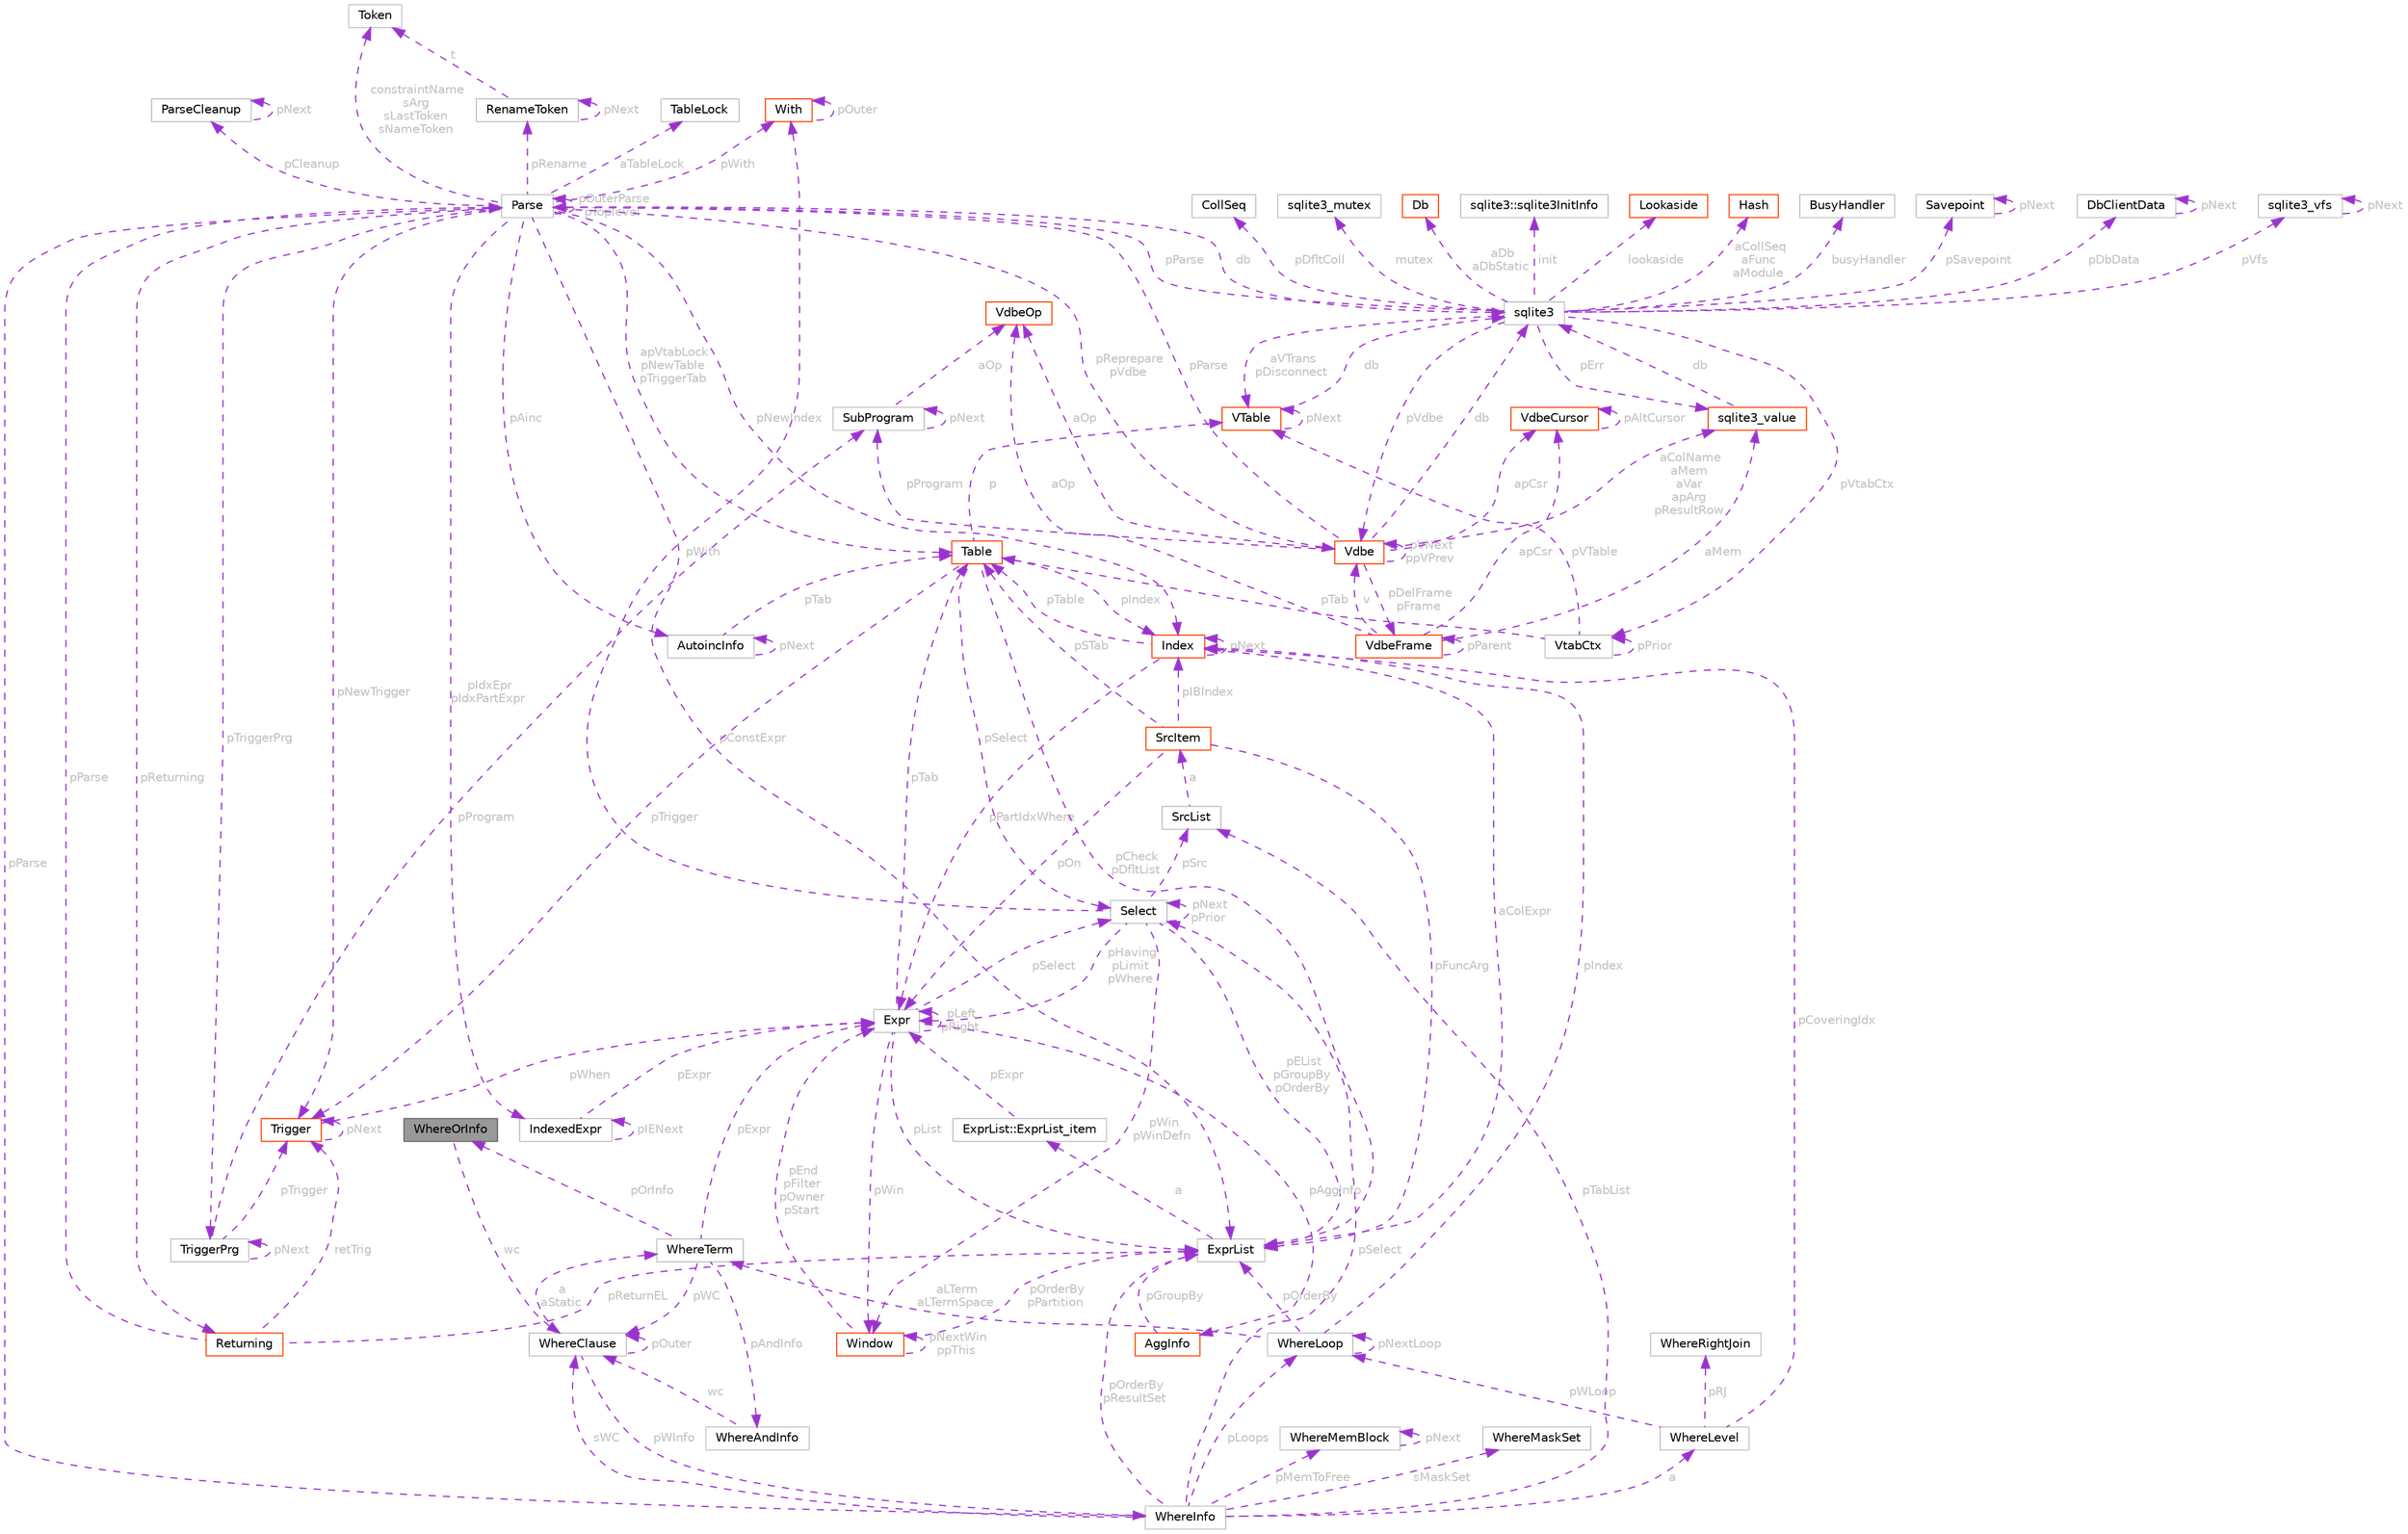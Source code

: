 digraph "WhereOrInfo"
{
 // LATEX_PDF_SIZE
  bgcolor="transparent";
  edge [fontname=Helvetica,fontsize=10,labelfontname=Helvetica,labelfontsize=10];
  node [fontname=Helvetica,fontsize=10,shape=box,height=0.2,width=0.4];
  Node1 [id="Node000001",label="WhereOrInfo",height=0.2,width=0.4,color="gray40", fillcolor="grey60", style="filled", fontcolor="black",tooltip=" "];
  Node2 -> Node1 [id="edge1_Node000001_Node000002",dir="back",color="darkorchid3",style="dashed",tooltip=" ",label=" wc",fontcolor="grey" ];
  Node2 [id="Node000002",label="WhereClause",height=0.2,width=0.4,color="grey75", fillcolor="white", style="filled",URL="$structWhereClause.html",tooltip=" "];
  Node3 -> Node2 [id="edge2_Node000002_Node000003",dir="back",color="darkorchid3",style="dashed",tooltip=" ",label=" pWInfo",fontcolor="grey" ];
  Node3 [id="Node000003",label="WhereInfo",height=0.2,width=0.4,color="grey75", fillcolor="white", style="filled",URL="$structWhereInfo.html",tooltip=" "];
  Node4 -> Node3 [id="edge3_Node000003_Node000004",dir="back",color="darkorchid3",style="dashed",tooltip=" ",label=" pParse",fontcolor="grey" ];
  Node4 [id="Node000004",label="Parse",height=0.2,width=0.4,color="grey75", fillcolor="white", style="filled",URL="$structParse.html",tooltip=" "];
  Node5 -> Node4 [id="edge4_Node000004_Node000005",dir="back",color="darkorchid3",style="dashed",tooltip=" ",label=" db",fontcolor="grey" ];
  Node5 [id="Node000005",label="sqlite3",height=0.2,width=0.4,color="grey75", fillcolor="white", style="filled",URL="$structsqlite3.html",tooltip=" "];
  Node6 -> Node5 [id="edge5_Node000005_Node000006",dir="back",color="darkorchid3",style="dashed",tooltip=" ",label=" pVfs",fontcolor="grey" ];
  Node6 [id="Node000006",label="sqlite3_vfs",height=0.2,width=0.4,color="grey75", fillcolor="white", style="filled",URL="$structsqlite3__vfs.html",tooltip=" "];
  Node6 -> Node6 [id="edge6_Node000006_Node000006",dir="back",color="darkorchid3",style="dashed",tooltip=" ",label=" pNext",fontcolor="grey" ];
  Node7 -> Node5 [id="edge7_Node000005_Node000007",dir="back",color="darkorchid3",style="dashed",tooltip=" ",label=" pVdbe",fontcolor="grey" ];
  Node7 [id="Node000007",label="Vdbe",height=0.2,width=0.4,color="orangered", fillcolor="white", style="filled",URL="$structVdbe.html",tooltip=" "];
  Node5 -> Node7 [id="edge8_Node000007_Node000005",dir="back",color="darkorchid3",style="dashed",tooltip=" ",label=" db",fontcolor="grey" ];
  Node7 -> Node7 [id="edge9_Node000007_Node000007",dir="back",color="darkorchid3",style="dashed",tooltip=" ",label=" pVNext\nppVPrev",fontcolor="grey" ];
  Node4 -> Node7 [id="edge10_Node000007_Node000004",dir="back",color="darkorchid3",style="dashed",tooltip=" ",label=" pParse",fontcolor="grey" ];
  Node8 -> Node7 [id="edge11_Node000007_Node000008",dir="back",color="darkorchid3",style="dashed",tooltip=" ",label=" aColName\naMem\naVar\napArg\npResultRow",fontcolor="grey" ];
  Node8 [id="Node000008",label="sqlite3_value",height=0.2,width=0.4,color="orangered", fillcolor="white", style="filled",URL="$structsqlite3__value.html",tooltip=" "];
  Node5 -> Node8 [id="edge12_Node000008_Node000005",dir="back",color="darkorchid3",style="dashed",tooltip=" ",label=" db",fontcolor="grey" ];
  Node12 -> Node7 [id="edge13_Node000007_Node000012",dir="back",color="darkorchid3",style="dashed",tooltip=" ",label=" apCsr",fontcolor="grey" ];
  Node12 [id="Node000012",label="VdbeCursor",height=0.2,width=0.4,color="orangered", fillcolor="white", style="filled",URL="$structVdbeCursor.html",tooltip=" "];
  Node12 -> Node12 [id="edge14_Node000012_Node000012",dir="back",color="darkorchid3",style="dashed",tooltip=" ",label=" pAltCursor",fontcolor="grey" ];
  Node47 -> Node7 [id="edge15_Node000007_Node000047",dir="back",color="darkorchid3",style="dashed",tooltip=" ",label=" aOp",fontcolor="grey" ];
  Node47 [id="Node000047",label="VdbeOp",height=0.2,width=0.4,color="orangered", fillcolor="white", style="filled",URL="$structVdbeOp.html",tooltip=" "];
  Node82 -> Node7 [id="edge16_Node000007_Node000082",dir="back",color="darkorchid3",style="dashed",tooltip=" ",label=" pDelFrame\npFrame",fontcolor="grey" ];
  Node82 [id="Node000082",label="VdbeFrame",height=0.2,width=0.4,color="orangered", fillcolor="white", style="filled",URL="$structVdbeFrame.html",tooltip=" "];
  Node7 -> Node82 [id="edge17_Node000082_Node000007",dir="back",color="darkorchid3",style="dashed",tooltip=" ",label=" v",fontcolor="grey" ];
  Node82 -> Node82 [id="edge18_Node000082_Node000082",dir="back",color="darkorchid3",style="dashed",tooltip=" ",label=" pParent",fontcolor="grey" ];
  Node47 -> Node82 [id="edge19_Node000082_Node000047",dir="back",color="darkorchid3",style="dashed",tooltip=" ",label=" aOp",fontcolor="grey" ];
  Node8 -> Node82 [id="edge20_Node000082_Node000008",dir="back",color="darkorchid3",style="dashed",tooltip=" ",label=" aMem",fontcolor="grey" ];
  Node12 -> Node82 [id="edge21_Node000082_Node000012",dir="back",color="darkorchid3",style="dashed",tooltip=" ",label=" apCsr",fontcolor="grey" ];
  Node80 -> Node7 [id="edge22_Node000007_Node000080",dir="back",color="darkorchid3",style="dashed",tooltip=" ",label=" pProgram",fontcolor="grey" ];
  Node80 [id="Node000080",label="SubProgram",height=0.2,width=0.4,color="grey75", fillcolor="white", style="filled",URL="$structSubProgram.html",tooltip=" "];
  Node47 -> Node80 [id="edge23_Node000080_Node000047",dir="back",color="darkorchid3",style="dashed",tooltip=" ",label=" aOp",fontcolor="grey" ];
  Node80 -> Node80 [id="edge24_Node000080_Node000080",dir="back",color="darkorchid3",style="dashed",tooltip=" ",label=" pNext",fontcolor="grey" ];
  Node29 -> Node5 [id="edge25_Node000005_Node000029",dir="back",color="darkorchid3",style="dashed",tooltip=" ",label=" pDfltColl",fontcolor="grey" ];
  Node29 [id="Node000029",label="CollSeq",height=0.2,width=0.4,color="grey75", fillcolor="white", style="filled",URL="$structCollSeq.html",tooltip=" "];
  Node31 -> Node5 [id="edge26_Node000005_Node000031",dir="back",color="darkorchid3",style="dashed",tooltip=" ",label=" mutex",fontcolor="grey" ];
  Node31 [id="Node000031",label="sqlite3_mutex",height=0.2,width=0.4,color="grey75", fillcolor="white", style="filled",URL="$structsqlite3__mutex.html",tooltip=" "];
  Node84 -> Node5 [id="edge27_Node000005_Node000084",dir="back",color="darkorchid3",style="dashed",tooltip=" ",label=" aDb\naDbStatic",fontcolor="grey" ];
  Node84 [id="Node000084",label="Db",height=0.2,width=0.4,color="orangered", fillcolor="white", style="filled",URL="$structDb.html",tooltip=" "];
  Node85 -> Node5 [id="edge28_Node000005_Node000085",dir="back",color="darkorchid3",style="dashed",tooltip=" ",label=" init",fontcolor="grey" ];
  Node85 [id="Node000085",label="sqlite3::sqlite3InitInfo",height=0.2,width=0.4,color="grey75", fillcolor="white", style="filled",URL="$structsqlite3_1_1sqlite3InitInfo.html",tooltip=" "];
  Node4 -> Node5 [id="edge29_Node000005_Node000004",dir="back",color="darkorchid3",style="dashed",tooltip=" ",label=" pParse",fontcolor="grey" ];
  Node8 -> Node5 [id="edge30_Node000005_Node000008",dir="back",color="darkorchid3",style="dashed",tooltip=" ",label=" pErr",fontcolor="grey" ];
  Node86 -> Node5 [id="edge31_Node000005_Node000086",dir="back",color="darkorchid3",style="dashed",tooltip=" ",label=" lookaside",fontcolor="grey" ];
  Node86 [id="Node000086",label="Lookaside",height=0.2,width=0.4,color="orangered", fillcolor="white", style="filled",URL="$structLookaside.html",tooltip=" "];
  Node56 -> Node5 [id="edge32_Node000005_Node000056",dir="back",color="darkorchid3",style="dashed",tooltip=" ",label=" aCollSeq\naFunc\naModule",fontcolor="grey" ];
  Node56 [id="Node000056",label="Hash",height=0.2,width=0.4,color="orangered", fillcolor="white", style="filled",URL="$structHash.html",tooltip=" "];
  Node88 -> Node5 [id="edge33_Node000005_Node000088",dir="back",color="darkorchid3",style="dashed",tooltip=" ",label=" pVtabCtx",fontcolor="grey" ];
  Node88 [id="Node000088",label="VtabCtx",height=0.2,width=0.4,color="grey75", fillcolor="white", style="filled",URL="$structVtabCtx.html",tooltip=" "];
  Node50 -> Node88 [id="edge34_Node000088_Node000050",dir="back",color="darkorchid3",style="dashed",tooltip=" ",label=" pVTable",fontcolor="grey" ];
  Node50 [id="Node000050",label="VTable",height=0.2,width=0.4,color="orangered", fillcolor="white", style="filled",URL="$structVTable.html",tooltip=" "];
  Node5 -> Node50 [id="edge35_Node000050_Node000005",dir="back",color="darkorchid3",style="dashed",tooltip=" ",label=" db",fontcolor="grey" ];
  Node50 -> Node50 [id="edge36_Node000050_Node000050",dir="back",color="darkorchid3",style="dashed",tooltip=" ",label=" pNext",fontcolor="grey" ];
  Node52 -> Node88 [id="edge37_Node000088_Node000052",dir="back",color="darkorchid3",style="dashed",tooltip=" ",label=" pTab",fontcolor="grey" ];
  Node52 [id="Node000052",label="Table",height=0.2,width=0.4,color="orangered", fillcolor="white", style="filled",URL="$structTable.html",tooltip=" "];
  Node54 -> Node52 [id="edge38_Node000052_Node000054",dir="back",color="darkorchid3",style="dashed",tooltip=" ",label=" pIndex",fontcolor="grey" ];
  Node54 [id="Node000054",label="Index",height=0.2,width=0.4,color="orangered", fillcolor="white", style="filled",URL="$structIndex.html",tooltip=" "];
  Node52 -> Node54 [id="edge39_Node000054_Node000052",dir="back",color="darkorchid3",style="dashed",tooltip=" ",label=" pTable",fontcolor="grey" ];
  Node54 -> Node54 [id="edge40_Node000054_Node000054",dir="back",color="darkorchid3",style="dashed",tooltip=" ",label=" pNext",fontcolor="grey" ];
  Node59 -> Node54 [id="edge41_Node000054_Node000059",dir="back",color="darkorchid3",style="dashed",tooltip=" ",label=" pPartIdxWhere",fontcolor="grey" ];
  Node59 [id="Node000059",label="Expr",height=0.2,width=0.4,color="grey75", fillcolor="white", style="filled",URL="$structExpr.html",tooltip=" "];
  Node59 -> Node59 [id="edge42_Node000059_Node000059",dir="back",color="darkorchid3",style="dashed",tooltip=" ",label=" pLeft\npRight",fontcolor="grey" ];
  Node60 -> Node59 [id="edge43_Node000059_Node000060",dir="back",color="darkorchid3",style="dashed",tooltip=" ",label=" pList",fontcolor="grey" ];
  Node60 [id="Node000060",label="ExprList",height=0.2,width=0.4,color="grey75", fillcolor="white", style="filled",URL="$structExprList.html",tooltip=" "];
  Node61 -> Node60 [id="edge44_Node000060_Node000061",dir="back",color="darkorchid3",style="dashed",tooltip=" ",label=" a",fontcolor="grey" ];
  Node61 [id="Node000061",label="ExprList::ExprList_item",height=0.2,width=0.4,color="grey75", fillcolor="white", style="filled",URL="$structExprList_1_1ExprList__item.html",tooltip=" "];
  Node59 -> Node61 [id="edge45_Node000061_Node000059",dir="back",color="darkorchid3",style="dashed",tooltip=" ",label=" pExpr",fontcolor="grey" ];
  Node62 -> Node59 [id="edge46_Node000059_Node000062",dir="back",color="darkorchid3",style="dashed",tooltip=" ",label=" pSelect",fontcolor="grey" ];
  Node62 [id="Node000062",label="Select",height=0.2,width=0.4,color="grey75", fillcolor="white", style="filled",URL="$structSelect.html",tooltip=" "];
  Node60 -> Node62 [id="edge47_Node000062_Node000060",dir="back",color="darkorchid3",style="dashed",tooltip=" ",label=" pEList\npGroupBy\npOrderBy",fontcolor="grey" ];
  Node63 -> Node62 [id="edge48_Node000062_Node000063",dir="back",color="darkorchid3",style="dashed",tooltip=" ",label=" pSrc",fontcolor="grey" ];
  Node63 [id="Node000063",label="SrcList",height=0.2,width=0.4,color="grey75", fillcolor="white", style="filled",URL="$structSrcList.html",tooltip=" "];
  Node64 -> Node63 [id="edge49_Node000063_Node000064",dir="back",color="darkorchid3",style="dashed",tooltip=" ",label=" a",fontcolor="grey" ];
  Node64 [id="Node000064",label="SrcItem",height=0.2,width=0.4,color="orangered", fillcolor="white", style="filled",URL="$structSrcItem.html",tooltip=" "];
  Node52 -> Node64 [id="edge50_Node000064_Node000052",dir="back",color="darkorchid3",style="dashed",tooltip=" ",label=" pSTab",fontcolor="grey" ];
  Node60 -> Node64 [id="edge51_Node000064_Node000060",dir="back",color="darkorchid3",style="dashed",tooltip=" ",label=" pFuncArg",fontcolor="grey" ];
  Node54 -> Node64 [id="edge52_Node000064_Node000054",dir="back",color="darkorchid3",style="dashed",tooltip=" ",label=" pIBIndex",fontcolor="grey" ];
  Node59 -> Node64 [id="edge53_Node000064_Node000059",dir="back",color="darkorchid3",style="dashed",tooltip=" ",label=" pOn",fontcolor="grey" ];
  Node59 -> Node62 [id="edge54_Node000062_Node000059",dir="back",color="darkorchid3",style="dashed",tooltip=" ",label=" pHaving\npLimit\npWhere",fontcolor="grey" ];
  Node62 -> Node62 [id="edge55_Node000062_Node000062",dir="back",color="darkorchid3",style="dashed",tooltip=" ",label=" pNext\npPrior",fontcolor="grey" ];
  Node69 -> Node62 [id="edge56_Node000062_Node000069",dir="back",color="darkorchid3",style="dashed",tooltip=" ",label=" pWith",fontcolor="grey" ];
  Node69 [id="Node000069",label="With",height=0.2,width=0.4,color="orangered", fillcolor="white", style="filled",URL="$structWith.html",tooltip=" "];
  Node69 -> Node69 [id="edge57_Node000069_Node000069",dir="back",color="darkorchid3",style="dashed",tooltip=" ",label=" pOuter",fontcolor="grey" ];
  Node71 -> Node62 [id="edge58_Node000062_Node000071",dir="back",color="darkorchid3",style="dashed",tooltip=" ",label=" pWin\npWinDefn",fontcolor="grey" ];
  Node71 [id="Node000071",label="Window",height=0.2,width=0.4,color="orangered", fillcolor="white", style="filled",URL="$structWindow.html",tooltip=" "];
  Node60 -> Node71 [id="edge59_Node000071_Node000060",dir="back",color="darkorchid3",style="dashed",tooltip=" ",label=" pOrderBy\npPartition",fontcolor="grey" ];
  Node59 -> Node71 [id="edge60_Node000071_Node000059",dir="back",color="darkorchid3",style="dashed",tooltip=" ",label=" pEnd\npFilter\npOwner\npStart",fontcolor="grey" ];
  Node71 -> Node71 [id="edge61_Node000071_Node000071",dir="back",color="darkorchid3",style="dashed",tooltip=" ",label=" pNextWin\nppThis",fontcolor="grey" ];
  Node72 -> Node59 [id="edge62_Node000059_Node000072",dir="back",color="darkorchid3",style="dashed",tooltip=" ",label=" pAggInfo",fontcolor="grey" ];
  Node72 [id="Node000072",label="AggInfo",height=0.2,width=0.4,color="orangered", fillcolor="white", style="filled",URL="$structAggInfo.html",tooltip=" "];
  Node60 -> Node72 [id="edge63_Node000072_Node000060",dir="back",color="darkorchid3",style="dashed",tooltip=" ",label=" pGroupBy",fontcolor="grey" ];
  Node52 -> Node59 [id="edge64_Node000059_Node000052",dir="back",color="darkorchid3",style="dashed",tooltip=" ",label=" pTab",fontcolor="grey" ];
  Node71 -> Node59 [id="edge65_Node000059_Node000071",dir="back",color="darkorchid3",style="dashed",tooltip=" ",label=" pWin",fontcolor="grey" ];
  Node60 -> Node54 [id="edge66_Node000054_Node000060",dir="back",color="darkorchid3",style="dashed",tooltip=" ",label=" aColExpr",fontcolor="grey" ];
  Node60 -> Node52 [id="edge67_Node000052_Node000060",dir="back",color="darkorchid3",style="dashed",tooltip=" ",label=" pCheck\npDfltList",fontcolor="grey" ];
  Node62 -> Node52 [id="edge68_Node000052_Node000062",dir="back",color="darkorchid3",style="dashed",tooltip=" ",label=" pSelect",fontcolor="grey" ];
  Node50 -> Node52 [id="edge69_Node000052_Node000050",dir="back",color="darkorchid3",style="dashed",tooltip=" ",label=" p",fontcolor="grey" ];
  Node76 -> Node52 [id="edge70_Node000052_Node000076",dir="back",color="darkorchid3",style="dashed",tooltip=" ",label=" pTrigger",fontcolor="grey" ];
  Node76 [id="Node000076",label="Trigger",height=0.2,width=0.4,color="orangered", fillcolor="white", style="filled",URL="$structTrigger.html",tooltip=" "];
  Node59 -> Node76 [id="edge71_Node000076_Node000059",dir="back",color="darkorchid3",style="dashed",tooltip=" ",label=" pWhen",fontcolor="grey" ];
  Node76 -> Node76 [id="edge72_Node000076_Node000076",dir="back",color="darkorchid3",style="dashed",tooltip=" ",label=" pNext",fontcolor="grey" ];
  Node88 -> Node88 [id="edge73_Node000088_Node000088",dir="back",color="darkorchid3",style="dashed",tooltip=" ",label=" pPrior",fontcolor="grey" ];
  Node50 -> Node5 [id="edge74_Node000005_Node000050",dir="back",color="darkorchid3",style="dashed",tooltip=" ",label=" aVTrans\npDisconnect",fontcolor="grey" ];
  Node89 -> Node5 [id="edge75_Node000005_Node000089",dir="back",color="darkorchid3",style="dashed",tooltip=" ",label=" busyHandler",fontcolor="grey" ];
  Node89 [id="Node000089",label="BusyHandler",height=0.2,width=0.4,color="grey75", fillcolor="white", style="filled",URL="$structBusyHandler.html",tooltip=" "];
  Node90 -> Node5 [id="edge76_Node000005_Node000090",dir="back",color="darkorchid3",style="dashed",tooltip=" ",label=" pSavepoint",fontcolor="grey" ];
  Node90 [id="Node000090",label="Savepoint",height=0.2,width=0.4,color="grey75", fillcolor="white", style="filled",URL="$structSavepoint.html",tooltip=" "];
  Node90 -> Node90 [id="edge77_Node000090_Node000090",dir="back",color="darkorchid3",style="dashed",tooltip=" ",label=" pNext",fontcolor="grey" ];
  Node91 -> Node5 [id="edge78_Node000005_Node000091",dir="back",color="darkorchid3",style="dashed",tooltip=" ",label=" pDbData",fontcolor="grey" ];
  Node91 [id="Node000091",label="DbClientData",height=0.2,width=0.4,color="grey75", fillcolor="white", style="filled",URL="$structDbClientData.html",tooltip=" "];
  Node91 -> Node91 [id="edge79_Node000091_Node000091",dir="back",color="darkorchid3",style="dashed",tooltip=" ",label=" pNext",fontcolor="grey" ];
  Node7 -> Node4 [id="edge80_Node000004_Node000007",dir="back",color="darkorchid3",style="dashed",tooltip=" ",label=" pReprepare\npVdbe",fontcolor="grey" ];
  Node60 -> Node4 [id="edge81_Node000004_Node000060",dir="back",color="darkorchid3",style="dashed",tooltip=" ",label=" pConstExpr",fontcolor="grey" ];
  Node92 -> Node4 [id="edge82_Node000004_Node000092",dir="back",color="darkorchid3",style="dashed",tooltip=" ",label=" pIdxEpr\npIdxPartExpr",fontcolor="grey" ];
  Node92 [id="Node000092",label="IndexedExpr",height=0.2,width=0.4,color="grey75", fillcolor="white", style="filled",URL="$structIndexedExpr.html",tooltip=" "];
  Node59 -> Node92 [id="edge83_Node000092_Node000059",dir="back",color="darkorchid3",style="dashed",tooltip=" ",label=" pExpr",fontcolor="grey" ];
  Node92 -> Node92 [id="edge84_Node000092_Node000092",dir="back",color="darkorchid3",style="dashed",tooltip=" ",label=" pIENext",fontcolor="grey" ];
  Node93 -> Node4 [id="edge85_Node000004_Node000093",dir="back",color="darkorchid3",style="dashed",tooltip=" ",label=" aTableLock",fontcolor="grey" ];
  Node93 [id="Node000093",label="TableLock",height=0.2,width=0.4,color="grey75", fillcolor="white", style="filled",URL="$structTableLock.html",tooltip=" "];
  Node94 -> Node4 [id="edge86_Node000004_Node000094",dir="back",color="darkorchid3",style="dashed",tooltip=" ",label=" pAinc",fontcolor="grey" ];
  Node94 [id="Node000094",label="AutoincInfo",height=0.2,width=0.4,color="grey75", fillcolor="white", style="filled",URL="$structAutoincInfo.html",tooltip=" "];
  Node94 -> Node94 [id="edge87_Node000094_Node000094",dir="back",color="darkorchid3",style="dashed",tooltip=" ",label=" pNext",fontcolor="grey" ];
  Node52 -> Node94 [id="edge88_Node000094_Node000052",dir="back",color="darkorchid3",style="dashed",tooltip=" ",label=" pTab",fontcolor="grey" ];
  Node4 -> Node4 [id="edge89_Node000004_Node000004",dir="back",color="darkorchid3",style="dashed",tooltip=" ",label=" pOuterParse\npToplevel",fontcolor="grey" ];
  Node52 -> Node4 [id="edge90_Node000004_Node000052",dir="back",color="darkorchid3",style="dashed",tooltip=" ",label=" apVtabLock\npNewTable\npTriggerTab",fontcolor="grey" ];
  Node95 -> Node4 [id="edge91_Node000004_Node000095",dir="back",color="darkorchid3",style="dashed",tooltip=" ",label=" pTriggerPrg",fontcolor="grey" ];
  Node95 [id="Node000095",label="TriggerPrg",height=0.2,width=0.4,color="grey75", fillcolor="white", style="filled",URL="$structTriggerPrg.html",tooltip=" "];
  Node76 -> Node95 [id="edge92_Node000095_Node000076",dir="back",color="darkorchid3",style="dashed",tooltip=" ",label=" pTrigger",fontcolor="grey" ];
  Node95 -> Node95 [id="edge93_Node000095_Node000095",dir="back",color="darkorchid3",style="dashed",tooltip=" ",label=" pNext",fontcolor="grey" ];
  Node80 -> Node95 [id="edge94_Node000095_Node000080",dir="back",color="darkorchid3",style="dashed",tooltip=" ",label=" pProgram",fontcolor="grey" ];
  Node96 -> Node4 [id="edge95_Node000004_Node000096",dir="back",color="darkorchid3",style="dashed",tooltip=" ",label=" pCleanup",fontcolor="grey" ];
  Node96 [id="Node000096",label="ParseCleanup",height=0.2,width=0.4,color="grey75", fillcolor="white", style="filled",URL="$structParseCleanup.html",tooltip=" "];
  Node96 -> Node96 [id="edge96_Node000096_Node000096",dir="back",color="darkorchid3",style="dashed",tooltip=" ",label=" pNext",fontcolor="grey" ];
  Node97 -> Node4 [id="edge97_Node000004_Node000097",dir="back",color="darkorchid3",style="dashed",tooltip=" ",label=" constraintName\nsArg\nsLastToken\nsNameToken",fontcolor="grey" ];
  Node97 [id="Node000097",label="Token",height=0.2,width=0.4,color="grey75", fillcolor="white", style="filled",URL="$structToken.html",tooltip=" "];
  Node98 -> Node4 [id="edge98_Node000004_Node000098",dir="back",color="darkorchid3",style="dashed",tooltip=" ",label=" pReturning",fontcolor="grey" ];
  Node98 [id="Node000098",label="Returning",height=0.2,width=0.4,color="orangered", fillcolor="white", style="filled",URL="$structReturning.html",tooltip=" "];
  Node4 -> Node98 [id="edge99_Node000098_Node000004",dir="back",color="darkorchid3",style="dashed",tooltip=" ",label=" pParse",fontcolor="grey" ];
  Node60 -> Node98 [id="edge100_Node000098_Node000060",dir="back",color="darkorchid3",style="dashed",tooltip=" ",label=" pReturnEL",fontcolor="grey" ];
  Node76 -> Node98 [id="edge101_Node000098_Node000076",dir="back",color="darkorchid3",style="dashed",tooltip=" ",label=" retTrig",fontcolor="grey" ];
  Node54 -> Node4 [id="edge102_Node000004_Node000054",dir="back",color="darkorchid3",style="dashed",tooltip=" ",label=" pNewIndex",fontcolor="grey" ];
  Node76 -> Node4 [id="edge103_Node000004_Node000076",dir="back",color="darkorchid3",style="dashed",tooltip=" ",label=" pNewTrigger",fontcolor="grey" ];
  Node69 -> Node4 [id="edge104_Node000004_Node000069",dir="back",color="darkorchid3",style="dashed",tooltip=" ",label=" pWith",fontcolor="grey" ];
  Node99 -> Node4 [id="edge105_Node000004_Node000099",dir="back",color="darkorchid3",style="dashed",tooltip=" ",label=" pRename",fontcolor="grey" ];
  Node99 [id="Node000099",label="RenameToken",height=0.2,width=0.4,color="grey75", fillcolor="white", style="filled",URL="$structRenameToken.html",tooltip=" "];
  Node97 -> Node99 [id="edge106_Node000099_Node000097",dir="back",color="darkorchid3",style="dashed",tooltip=" ",label=" t",fontcolor="grey" ];
  Node99 -> Node99 [id="edge107_Node000099_Node000099",dir="back",color="darkorchid3",style="dashed",tooltip=" ",label=" pNext",fontcolor="grey" ];
  Node63 -> Node3 [id="edge108_Node000003_Node000063",dir="back",color="darkorchid3",style="dashed",tooltip=" ",label=" pTabList",fontcolor="grey" ];
  Node60 -> Node3 [id="edge109_Node000003_Node000060",dir="back",color="darkorchid3",style="dashed",tooltip=" ",label=" pOrderBy\npResultSet",fontcolor="grey" ];
  Node62 -> Node3 [id="edge110_Node000003_Node000062",dir="back",color="darkorchid3",style="dashed",tooltip=" ",label=" pSelect",fontcolor="grey" ];
  Node100 -> Node3 [id="edge111_Node000003_Node000100",dir="back",color="darkorchid3",style="dashed",tooltip=" ",label=" pLoops",fontcolor="grey" ];
  Node100 [id="Node000100",label="WhereLoop",height=0.2,width=0.4,color="grey75", fillcolor="white", style="filled",URL="$structWhereLoop.html",tooltip=" "];
  Node54 -> Node100 [id="edge112_Node000100_Node000054",dir="back",color="darkorchid3",style="dashed",tooltip=" ",label=" pIndex",fontcolor="grey" ];
  Node60 -> Node100 [id="edge113_Node000100_Node000060",dir="back",color="darkorchid3",style="dashed",tooltip=" ",label=" pOrderBy",fontcolor="grey" ];
  Node101 -> Node100 [id="edge114_Node000100_Node000101",dir="back",color="darkorchid3",style="dashed",tooltip=" ",label=" aLTerm\naLTermSpace",fontcolor="grey" ];
  Node101 [id="Node000101",label="WhereTerm",height=0.2,width=0.4,color="grey75", fillcolor="white", style="filled",URL="$structWhereTerm.html",tooltip=" "];
  Node59 -> Node101 [id="edge115_Node000101_Node000059",dir="back",color="darkorchid3",style="dashed",tooltip=" ",label=" pExpr",fontcolor="grey" ];
  Node2 -> Node101 [id="edge116_Node000101_Node000002",dir="back",color="darkorchid3",style="dashed",tooltip=" ",label=" pWC",fontcolor="grey" ];
  Node1 -> Node101 [id="edge117_Node000101_Node000001",dir="back",color="darkorchid3",style="dashed",tooltip=" ",label=" pOrInfo",fontcolor="grey" ];
  Node102 -> Node101 [id="edge118_Node000101_Node000102",dir="back",color="darkorchid3",style="dashed",tooltip=" ",label=" pAndInfo",fontcolor="grey" ];
  Node102 [id="Node000102",label="WhereAndInfo",height=0.2,width=0.4,color="grey75", fillcolor="white", style="filled",URL="$structWhereAndInfo.html",tooltip=" "];
  Node2 -> Node102 [id="edge119_Node000102_Node000002",dir="back",color="darkorchid3",style="dashed",tooltip=" ",label=" wc",fontcolor="grey" ];
  Node100 -> Node100 [id="edge120_Node000100_Node000100",dir="back",color="darkorchid3",style="dashed",tooltip=" ",label=" pNextLoop",fontcolor="grey" ];
  Node103 -> Node3 [id="edge121_Node000003_Node000103",dir="back",color="darkorchid3",style="dashed",tooltip=" ",label=" pMemToFree",fontcolor="grey" ];
  Node103 [id="Node000103",label="WhereMemBlock",height=0.2,width=0.4,color="grey75", fillcolor="white", style="filled",URL="$structWhereMemBlock.html",tooltip=" "];
  Node103 -> Node103 [id="edge122_Node000103_Node000103",dir="back",color="darkorchid3",style="dashed",tooltip=" ",label=" pNext",fontcolor="grey" ];
  Node2 -> Node3 [id="edge123_Node000003_Node000002",dir="back",color="darkorchid3",style="dashed",tooltip=" ",label=" sWC",fontcolor="grey" ];
  Node104 -> Node3 [id="edge124_Node000003_Node000104",dir="back",color="darkorchid3",style="dashed",tooltip=" ",label=" sMaskSet",fontcolor="grey" ];
  Node104 [id="Node000104",label="WhereMaskSet",height=0.2,width=0.4,color="grey75", fillcolor="white", style="filled",URL="$structWhereMaskSet.html",tooltip=" "];
  Node105 -> Node3 [id="edge125_Node000003_Node000105",dir="back",color="darkorchid3",style="dashed",tooltip=" ",label=" a",fontcolor="grey" ];
  Node105 [id="Node000105",label="WhereLevel",height=0.2,width=0.4,color="grey75", fillcolor="white", style="filled",URL="$structWhereLevel.html",tooltip=" "];
  Node106 -> Node105 [id="edge126_Node000105_Node000106",dir="back",color="darkorchid3",style="dashed",tooltip=" ",label=" pRJ",fontcolor="grey" ];
  Node106 [id="Node000106",label="WhereRightJoin",height=0.2,width=0.4,color="grey75", fillcolor="white", style="filled",URL="$structWhereRightJoin.html",tooltip=" "];
  Node54 -> Node105 [id="edge127_Node000105_Node000054",dir="back",color="darkorchid3",style="dashed",tooltip=" ",label=" pCoveringIdx",fontcolor="grey" ];
  Node100 -> Node105 [id="edge128_Node000105_Node000100",dir="back",color="darkorchid3",style="dashed",tooltip=" ",label=" pWLoop",fontcolor="grey" ];
  Node2 -> Node2 [id="edge129_Node000002_Node000002",dir="back",color="darkorchid3",style="dashed",tooltip=" ",label=" pOuter",fontcolor="grey" ];
  Node101 -> Node2 [id="edge130_Node000002_Node000101",dir="back",color="darkorchid3",style="dashed",tooltip=" ",label=" a\naStatic",fontcolor="grey" ];
}
